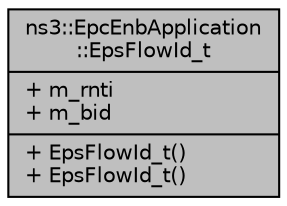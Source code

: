 digraph "ns3::EpcEnbApplication::EpsFlowId_t"
{
  edge [fontname="Helvetica",fontsize="10",labelfontname="Helvetica",labelfontsize="10"];
  node [fontname="Helvetica",fontsize="10",shape=record];
  Node1 [label="{ns3::EpcEnbApplication\l::EpsFlowId_t\n|+ m_rnti\l+ m_bid\l|+ EpsFlowId_t()\l+ EpsFlowId_t()\l}",height=0.2,width=0.4,color="black", fillcolor="grey75", style="filled", fontcolor="black"];
}
